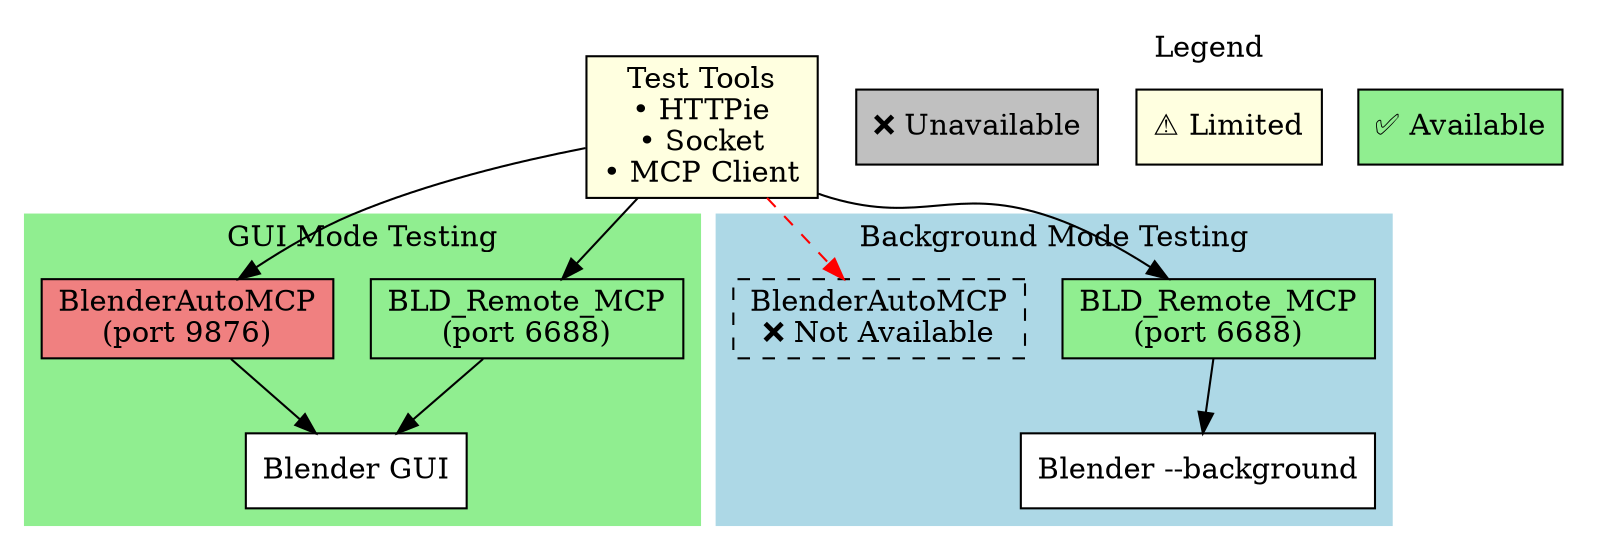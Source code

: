 digraph TestingModes {
    rankdir=TB;
    node [shape=box, style=filled];
    
    // GUI Mode
    subgraph cluster_gui {
        label="GUI Mode Testing";
        style=filled;
        color=lightgreen;
        
        GUI_Blender [label="Blender GUI", fillcolor=white];
        GUI_BLD [label="BLD_Remote_MCP\n(port 6688)", fillcolor=lightgreen];
        GUI_Auto [label="BlenderAutoMCP\n(port 9876)", fillcolor=lightcoral];
        
        GUI_BLD -> GUI_Blender;
        GUI_Auto -> GUI_Blender;
    }
    
    // Background Mode
    subgraph cluster_bg {
        label="Background Mode Testing";
        style=filled;
        color=lightblue;
        
        BG_Blender [label="Blender --background", fillcolor=white];
        BG_BLD [label="BLD_Remote_MCP\n(port 6688)", fillcolor=lightgreen];
        BG_Auto [label="BlenderAutoMCP\n❌ Not Available", fillcolor=grey, style=dashed];
        
        BG_BLD -> BG_Blender;
    }
    
    // Test Tools
    TestTools [label="Test Tools\n• HTTPie\n• Socket\n• MCP Client", fillcolor=lightyellow];
    
    TestTools -> GUI_BLD;
    TestTools -> GUI_Auto;
    TestTools -> BG_BLD;
    TestTools -> BG_Auto [style=dashed, color=red];
    
    // Legend
    subgraph cluster_legend {
        label="Legend";
        style=filled;
        color=white;
        
        Available [label="✅ Available", fillcolor=lightgreen];
        Limited [label="⚠️ Limited", fillcolor=lightyellow];
        Unavailable [label="❌ Unavailable", fillcolor=grey];
    }
}